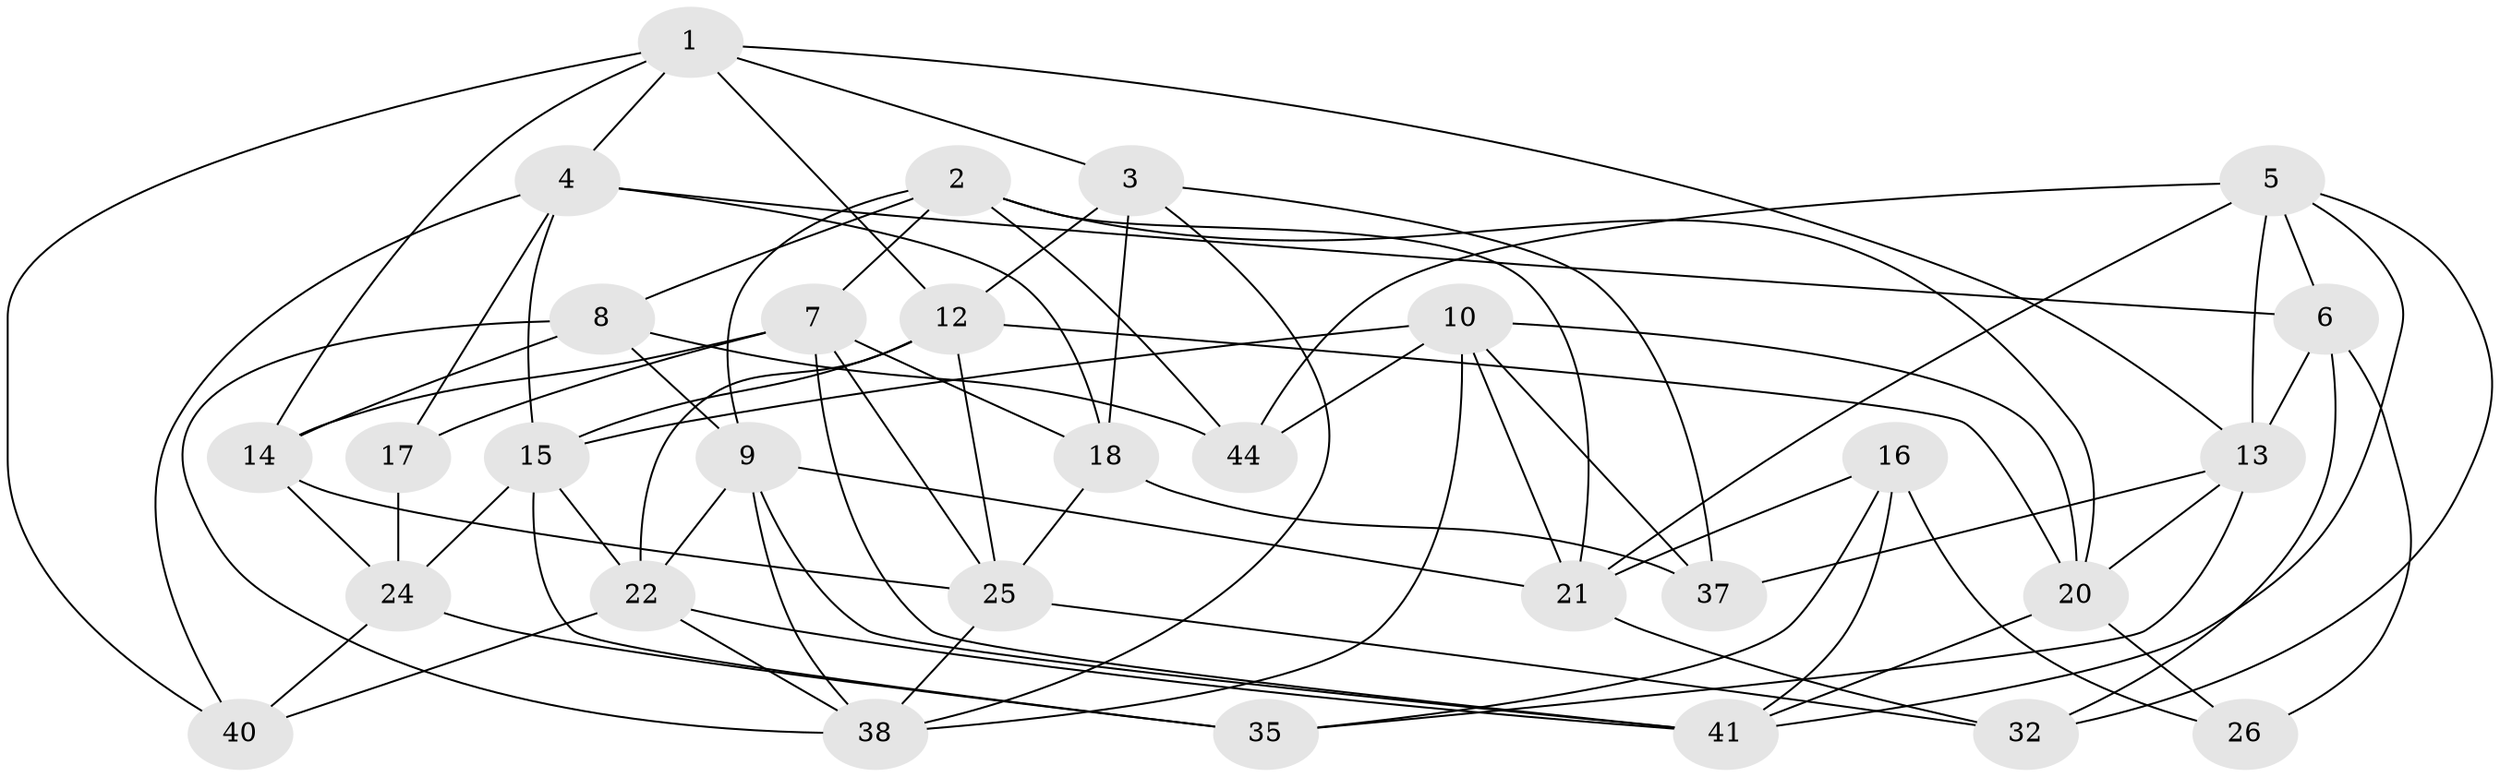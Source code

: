 // Generated by graph-tools (version 1.1) at 2025/24/03/03/25 07:24:27]
// undirected, 30 vertices, 78 edges
graph export_dot {
graph [start="1"]
  node [color=gray90,style=filled];
  1 [super="+50"];
  2 [super="+30"];
  3 [super="+42"];
  4 [super="+31"];
  5 [super="+23"];
  6 [super="+39"];
  7 [super="+28"];
  8 [super="+11"];
  9 [super="+29"];
  10 [super="+43"];
  12 [super="+33"];
  13 [super="+19"];
  14 [super="+51"];
  15 [super="+34"];
  16;
  17;
  18 [super="+27"];
  20 [super="+36"];
  21 [super="+49"];
  22 [super="+46"];
  24 [super="+45"];
  25 [super="+52"];
  26;
  32;
  35;
  37;
  38 [super="+47"];
  40;
  41 [super="+48"];
  44;
  1 -- 4;
  1 -- 3;
  1 -- 13;
  1 -- 40;
  1 -- 14;
  1 -- 12;
  2 -- 44;
  2 -- 21;
  2 -- 9;
  2 -- 20;
  2 -- 7;
  2 -- 8;
  3 -- 12;
  3 -- 18 [weight=2];
  3 -- 37;
  3 -- 38;
  4 -- 40;
  4 -- 6;
  4 -- 17;
  4 -- 15;
  4 -- 18;
  5 -- 13;
  5 -- 32;
  5 -- 6;
  5 -- 41;
  5 -- 21;
  5 -- 44;
  6 -- 26 [weight=2];
  6 -- 32;
  6 -- 13;
  7 -- 18;
  7 -- 25;
  7 -- 17;
  7 -- 41;
  7 -- 14;
  8 -- 9;
  8 -- 14 [weight=2];
  8 -- 44;
  8 -- 38;
  9 -- 22;
  9 -- 21;
  9 -- 38;
  9 -- 41;
  10 -- 44;
  10 -- 38;
  10 -- 21;
  10 -- 20;
  10 -- 37;
  10 -- 15;
  12 -- 15;
  12 -- 22;
  12 -- 25;
  12 -- 20;
  13 -- 37;
  13 -- 35;
  13 -- 20;
  14 -- 25;
  14 -- 24;
  15 -- 22;
  15 -- 24;
  15 -- 35;
  16 -- 41;
  16 -- 35;
  16 -- 26;
  16 -- 21;
  17 -- 24 [weight=2];
  18 -- 25;
  18 -- 37;
  20 -- 26;
  20 -- 41;
  21 -- 32;
  22 -- 40;
  22 -- 38;
  22 -- 41;
  24 -- 35;
  24 -- 40;
  25 -- 38;
  25 -- 32;
}
